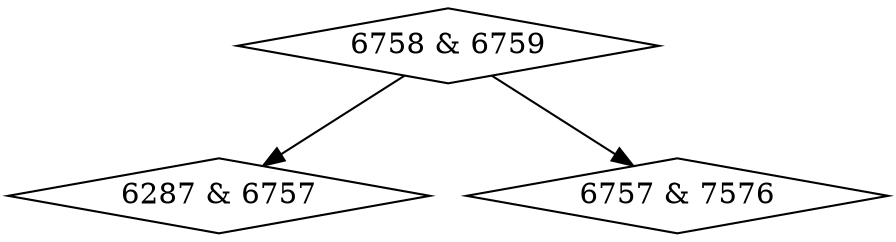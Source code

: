 digraph {
0 [label = "6287 & 6757", shape = diamond];
1 [label = "6757 & 7576", shape = diamond];
2 [label = "6758 & 6759", shape = diamond];
2->0;
2->1;
}
